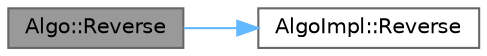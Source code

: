 digraph "Algo::Reverse"
{
 // INTERACTIVE_SVG=YES
 // LATEX_PDF_SIZE
  bgcolor="transparent";
  edge [fontname=Helvetica,fontsize=10,labelfontname=Helvetica,labelfontsize=10];
  node [fontname=Helvetica,fontsize=10,shape=box,height=0.2,width=0.4];
  rankdir="LR";
  Node1 [id="Node000001",label="Algo::Reverse",height=0.2,width=0.4,color="gray40", fillcolor="grey60", style="filled", fontcolor="black",tooltip="Reverses a range."];
  Node1 -> Node2 [id="edge1_Node000001_Node000002",color="steelblue1",style="solid",tooltip=" "];
  Node2 [id="Node000002",label="AlgoImpl::Reverse",height=0.2,width=0.4,color="grey40", fillcolor="white", style="filled",URL="$db/d64/namespaceAlgoImpl.html#a61a3d46cc1c8d6ca1094d7f0316b407e",tooltip=" "];
}
